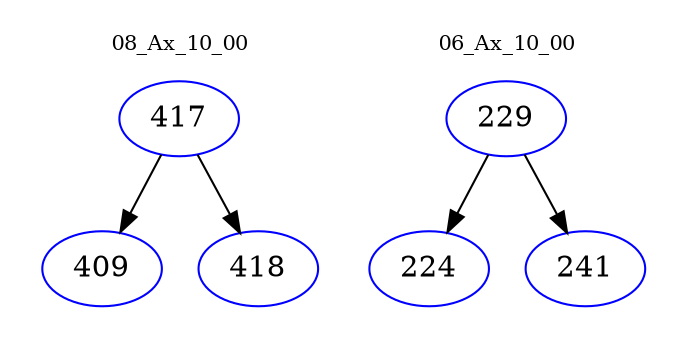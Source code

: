 digraph{
subgraph cluster_0 {
color = white
label = "08_Ax_10_00";
fontsize=10;
T0_417 [label="417", color="blue"]
T0_417 -> T0_409 [color="black"]
T0_409 [label="409", color="blue"]
T0_417 -> T0_418 [color="black"]
T0_418 [label="418", color="blue"]
}
subgraph cluster_1 {
color = white
label = "06_Ax_10_00";
fontsize=10;
T1_229 [label="229", color="blue"]
T1_229 -> T1_224 [color="black"]
T1_224 [label="224", color="blue"]
T1_229 -> T1_241 [color="black"]
T1_241 [label="241", color="blue"]
}
}

